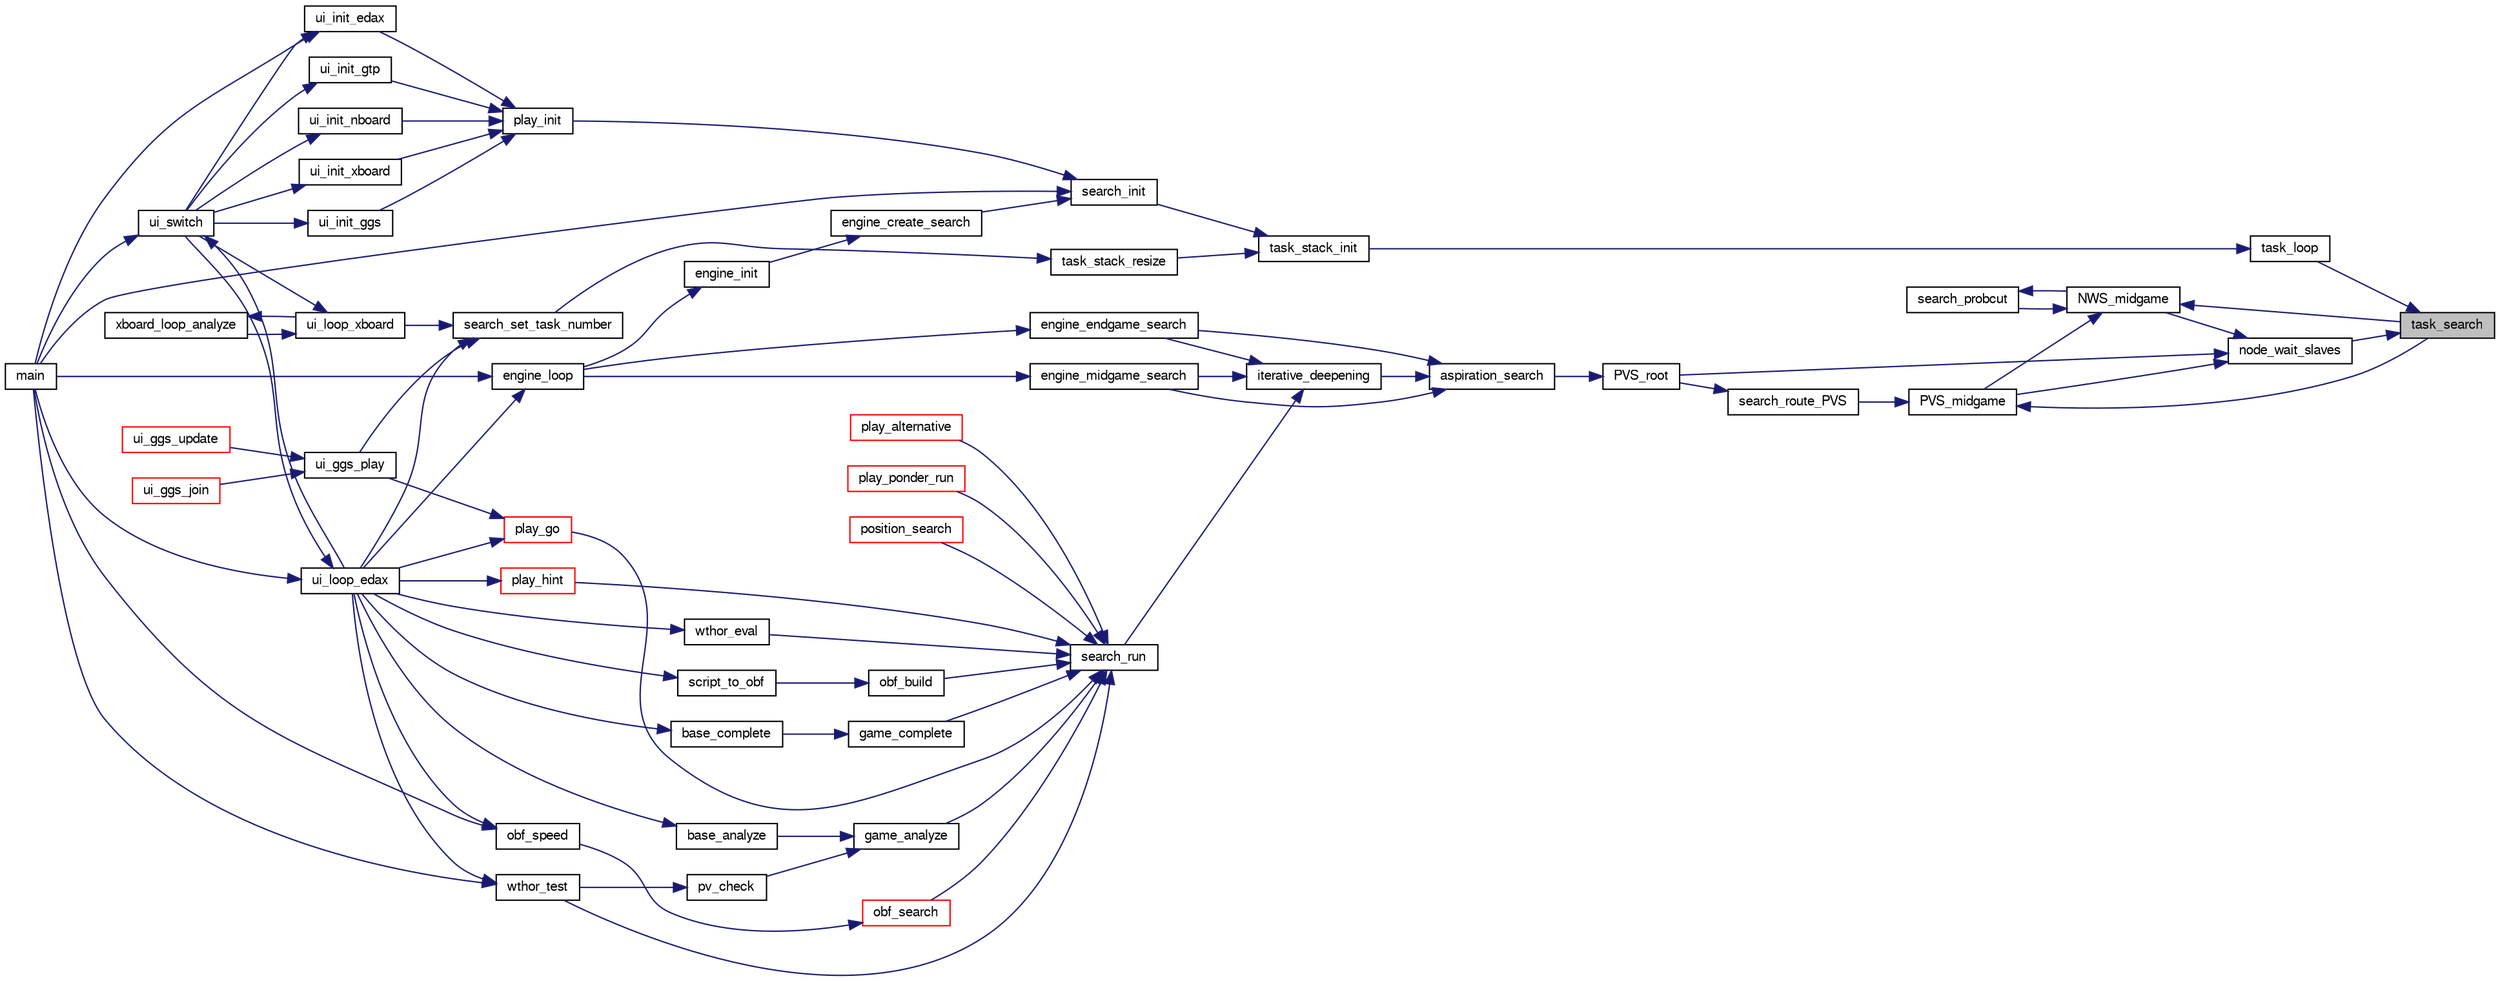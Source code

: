 digraph "task_search"
{
 // LATEX_PDF_SIZE
  bgcolor="transparent";
  edge [fontname="FreeSans",fontsize="10",labelfontname="FreeSans",labelfontsize="10"];
  node [fontname="FreeSans",fontsize="10",shape=record];
  rankdir="RL";
  Node1 [label="task_search",height=0.2,width=0.4,color="black", fillcolor="grey75", style="filled", fontcolor="black",tooltip="A parallel search within a Task structure."];
  Node1 -> Node2 [dir="back",color="midnightblue",fontsize="10",style="solid",fontname="FreeSans"];
  Node2 [label="node_wait_slaves",height=0.2,width=0.4,color="black",URL="$ybwc_8c.html#a6cab65bf7dade2f8653a2e3276b89c78",tooltip="Wait for slaves termination."];
  Node2 -> Node3 [dir="back",color="midnightblue",fontsize="10",style="solid",fontname="FreeSans"];
  Node3 [label="NWS_midgame",height=0.2,width=0.4,color="black",URL="$midgame_8c.html#a124e89d53abb00ee28a9f3135b5682dc",tooltip="Evaluate a midgame position with a Null Window Search algorithm."];
  Node3 -> Node4 [dir="back",color="midnightblue",fontsize="10",style="solid",fontname="FreeSans"];
  Node4 [label="PVS_midgame",height=0.2,width=0.4,color="black",URL="$midgame_8c.html#a356424012da8237d13afb64450c0fb33",tooltip="Evaluate a position with a deep Principal Variation Search algorithm."];
  Node4 -> Node5 [dir="back",color="midnightblue",fontsize="10",style="solid",fontname="FreeSans"];
  Node5 [label="search_route_PVS",height=0.2,width=0.4,color="black",URL="$root_8c.html#ab2e5830644a88819b823d90fd9878d4d",tooltip="Reroute the PVS between midgame,endgame or terminal PVS."];
  Node5 -> Node6 [dir="back",color="midnightblue",fontsize="10",style="solid",fontname="FreeSans"];
  Node6 [label="PVS_root",height=0.2,width=0.4,color="black",URL="$root_8c.html#a1367650ce57b9632f862da187074edb7",tooltip="Principal Variation Search algorithm at the root of the tree."];
  Node6 -> Node7 [dir="back",color="midnightblue",fontsize="10",style="solid",fontname="FreeSans"];
  Node7 [label="aspiration_search",height=0.2,width=0.4,color="black",URL="$root_8c.html#ad7e7acc5e26be0248b45eff34678ee3b",tooltip="Aspiration window."];
  Node7 -> Node8 [dir="back",color="midnightblue",fontsize="10",style="solid",fontname="FreeSans"];
  Node8 [label="engine_endgame_search",height=0.2,width=0.4,color="black",URL="$cassio_8c.html#a59118e647ced4f05560b431b30ad73b9",tooltip="Endgame search."];
  Node8 -> Node9 [dir="back",color="midnightblue",fontsize="10",style="solid",fontname="FreeSans"];
  Node9 [label="engine_loop",height=0.2,width=0.4,color="black",URL="$cassio_8c.html#a3c5b977358cdb105de103ac2c2829f01",tooltip="Loop event."];
  Node9 -> Node10 [dir="back",color="midnightblue",fontsize="10",style="solid",fontname="FreeSans"];
  Node10 [label="main",height=0.2,width=0.4,color="black",URL="$main_8c.html#a3c04138a5bfe5d72780bb7e82a18e627",tooltip="edax main function."];
  Node9 -> Node11 [dir="back",color="midnightblue",fontsize="10",style="solid",fontname="FreeSans"];
  Node11 [label="ui_loop_edax",height=0.2,width=0.4,color="black",URL="$edax_8c.html#a2354b96c7688bae32bedb6203d672f50",tooltip="Loop event."];
  Node11 -> Node10 [dir="back",color="midnightblue",fontsize="10",style="solid",fontname="FreeSans"];
  Node11 -> Node12 [dir="back",color="midnightblue",fontsize="10",style="solid",fontname="FreeSans"];
  Node12 [label="ui_switch",height=0.2,width=0.4,color="black",URL="$ui_8c.html#a4234d6b0fd690186ef0ec2fc2eba2d4d",tooltip="Switch between different User Interface."];
  Node12 -> Node10 [dir="back",color="midnightblue",fontsize="10",style="solid",fontname="FreeSans"];
  Node12 -> Node11 [dir="back",color="midnightblue",fontsize="10",style="solid",fontname="FreeSans"];
  Node7 -> Node13 [dir="back",color="midnightblue",fontsize="10",style="solid",fontname="FreeSans"];
  Node13 [label="engine_midgame_search",height=0.2,width=0.4,color="black",URL="$cassio_8c.html#a71ebe2bfb187238a48c94edd82cb3024",tooltip="Midgame search."];
  Node13 -> Node9 [dir="back",color="midnightblue",fontsize="10",style="solid",fontname="FreeSans"];
  Node7 -> Node14 [dir="back",color="midnightblue",fontsize="10",style="solid",fontname="FreeSans"];
  Node14 [label="iterative_deepening",height=0.2,width=0.4,color="black",URL="$root_8c.html#a0e77250a21e5f5d70917a5356c22f5f3",tooltip="Iterative deepening."];
  Node14 -> Node8 [dir="back",color="midnightblue",fontsize="10",style="solid",fontname="FreeSans"];
  Node14 -> Node13 [dir="back",color="midnightblue",fontsize="10",style="solid",fontname="FreeSans"];
  Node14 -> Node15 [dir="back",color="midnightblue",fontsize="10",style="solid",fontname="FreeSans"];
  Node15 [label="search_run",height=0.2,width=0.4,color="black",URL="$root_8c.html#ae8b727693fc7a90e504bd8abec158c84",tooltip="Search the bestmove of a given board."];
  Node15 -> Node16 [dir="back",color="midnightblue",fontsize="10",style="solid",fontname="FreeSans"];
  Node16 [label="game_analyze",height=0.2,width=0.4,color="black",URL="$game_8c.html#a17775ff0efa3d8592bed935dedb31a45",tooltip="Analyze an endgame."];
  Node16 -> Node17 [dir="back",color="midnightblue",fontsize="10",style="solid",fontname="FreeSans"];
  Node17 [label="base_analyze",height=0.2,width=0.4,color="black",URL="$base_8c.html#a130adf3915feeb8dd21edd8c715c220f",tooltip="Base analysis."];
  Node17 -> Node11 [dir="back",color="midnightblue",fontsize="10",style="solid",fontname="FreeSans"];
  Node16 -> Node18 [dir="back",color="midnightblue",fontsize="10",style="solid",fontname="FreeSans"];
  Node18 [label="pv_check",height=0.2,width=0.4,color="black",URL="$base_8c.html#ae5fd96b2c5fc0853715832158d172eb0",tooltip="Verify that a PV does not contain errors."];
  Node18 -> Node19 [dir="back",color="midnightblue",fontsize="10",style="solid",fontname="FreeSans"];
  Node19 [label="wthor_test",height=0.2,width=0.4,color="black",URL="$base_8c.html#acd4aaf9717e79148da6c763b1c022016",tooltip="Test Search with a wthor base."];
  Node19 -> Node10 [dir="back",color="midnightblue",fontsize="10",style="solid",fontname="FreeSans"];
  Node19 -> Node11 [dir="back",color="midnightblue",fontsize="10",style="solid",fontname="FreeSans"];
  Node15 -> Node20 [dir="back",color="midnightblue",fontsize="10",style="solid",fontname="FreeSans"];
  Node20 [label="game_complete",height=0.2,width=0.4,color="black",URL="$game_8c.html#a2478745958cb21430866a4ea503274df",tooltip="Terminate an unfinished game."];
  Node20 -> Node21 [dir="back",color="midnightblue",fontsize="10",style="solid",fontname="FreeSans"];
  Node21 [label="base_complete",height=0.2,width=0.4,color="black",URL="$base_8c.html#a2aaa6c7fc6111edcd85b623bcd217180",tooltip="Base analysis."];
  Node21 -> Node11 [dir="back",color="midnightblue",fontsize="10",style="solid",fontname="FreeSans"];
  Node15 -> Node22 [dir="back",color="midnightblue",fontsize="10",style="solid",fontname="FreeSans"];
  Node22 [label="obf_build",height=0.2,width=0.4,color="black",URL="$obftest_8c.html#a6ed0f135c4cf4021e18eb1a965a72bfa",tooltip="Build an OBF structure."];
  Node22 -> Node23 [dir="back",color="midnightblue",fontsize="10",style="solid",fontname="FreeSans"];
  Node23 [label="script_to_obf",height=0.2,width=0.4,color="black",URL="$obftest_8c.html#ad1bc6f7d32d2b1775f5e91f2d2e0f8b8",tooltip="Build an OBF file from a Script file."];
  Node23 -> Node11 [dir="back",color="midnightblue",fontsize="10",style="solid",fontname="FreeSans"];
  Node15 -> Node24 [dir="back",color="midnightblue",fontsize="10",style="solid",fontname="FreeSans"];
  Node24 [label="obf_search",height=0.2,width=0.4,color="red",URL="$obftest_8c.html#ab9783a5ca8dc9d2b69ed9ae61945bbfb",tooltip="Analyze an OBF structure."];
  Node24 -> Node25 [dir="back",color="midnightblue",fontsize="10",style="solid",fontname="FreeSans"];
  Node25 [label="obf_speed",height=0.2,width=0.4,color="black",URL="$obftest_8c.html#a07fd9cdb993c22a9de285e054331e4e4",tooltip="Test edax speed by running for at least 1 minutes on problems deeper and deeper."];
  Node25 -> Node10 [dir="back",color="midnightblue",fontsize="10",style="solid",fontname="FreeSans"];
  Node25 -> Node11 [dir="back",color="midnightblue",fontsize="10",style="solid",fontname="FreeSans"];
  Node15 -> Node27 [dir="back",color="midnightblue",fontsize="10",style="solid",fontname="FreeSans"];
  Node27 [label="play_alternative",height=0.2,width=0.4,color="red",URL="$play_8c.html#ab220e1e3acf69015cd2e2b32abbdbaae",tooltip="Seek for the best alternative move."];
  Node15 -> Node29 [dir="back",color="midnightblue",fontsize="10",style="solid",fontname="FreeSans"];
  Node29 [label="play_go",height=0.2,width=0.4,color="red",URL="$play_8c.html#aeba64a0b6660a04cff93da447da3f746",tooltip="Start thinking."];
  Node29 -> Node30 [dir="back",color="midnightblue",fontsize="10",style="solid",fontname="FreeSans"];
  Node30 [label="ui_ggs_play",height=0.2,width=0.4,color="black",URL="$ggs_8c.html#a55704d516945d0fc38a4aae02fca1bfe",tooltip="ui_ggs_play"];
  Node30 -> Node31 [dir="back",color="midnightblue",fontsize="10",style="solid",fontname="FreeSans"];
  Node31 [label="ui_ggs_join",height=0.2,width=0.4,color="red",URL="$ggs_8c.html#afc8b9c7d5dd5c68bdabac6790ff83aff",tooltip="ui_ggs_join"];
  Node30 -> Node33 [dir="back",color="midnightblue",fontsize="10",style="solid",fontname="FreeSans"];
  Node33 [label="ui_ggs_update",height=0.2,width=0.4,color="red",URL="$ggs_8c.html#add208abcf5430b768477f3ea02a2b139",tooltip="ui_ggs_update"];
  Node29 -> Node11 [dir="back",color="midnightblue",fontsize="10",style="solid",fontname="FreeSans"];
  Node15 -> Node39 [dir="back",color="midnightblue",fontsize="10",style="solid",fontname="FreeSans"];
  Node39 [label="play_hint",height=0.2,width=0.4,color="red",URL="$play_8c.html#a331a1824215c3c7be0241fe0e2d4da57",tooltip="Start thinking."];
  Node39 -> Node11 [dir="back",color="midnightblue",fontsize="10",style="solid",fontname="FreeSans"];
  Node15 -> Node40 [dir="back",color="midnightblue",fontsize="10",style="solid",fontname="FreeSans"];
  Node40 [label="play_ponder_run",height=0.2,width=0.4,color="red",URL="$play_8c.html#a6a826d8e8634b46e269daeed05de785c",tooltip="do ponderation."];
  Node15 -> Node44 [dir="back",color="midnightblue",fontsize="10",style="solid",fontname="FreeSans"];
  Node44 [label="position_search",height=0.2,width=0.4,color="red",URL="$book_8c.html#ad3b2686173649c214c8349e5e3da0aca",tooltip="Evaluate a position."];
  Node15 -> Node69 [dir="back",color="midnightblue",fontsize="10",style="solid",fontname="FreeSans"];
  Node69 [label="wthor_eval",height=0.2,width=0.4,color="black",URL="$base_8c.html#a86b72b1d7f3ee47ec62cbb618546ec70",tooltip="Test Eval with a wthor base."];
  Node69 -> Node11 [dir="back",color="midnightblue",fontsize="10",style="solid",fontname="FreeSans"];
  Node15 -> Node19 [dir="back",color="midnightblue",fontsize="10",style="solid",fontname="FreeSans"];
  Node4 -> Node1 [dir="back",color="midnightblue",fontsize="10",style="solid",fontname="FreeSans"];
  Node3 -> Node70 [dir="back",color="midnightblue",fontsize="10",style="solid",fontname="FreeSans"];
  Node70 [label="search_probcut",height=0.2,width=0.4,color="black",URL="$midgame_8c.html#a232fed82bb28cdcc18d59d1cfecab0f1",tooltip="Probcut."];
  Node70 -> Node3 [dir="back",color="midnightblue",fontsize="10",style="solid",fontname="FreeSans"];
  Node3 -> Node1 [dir="back",color="midnightblue",fontsize="10",style="solid",fontname="FreeSans"];
  Node2 -> Node4 [dir="back",color="midnightblue",fontsize="10",style="solid",fontname="FreeSans"];
  Node2 -> Node6 [dir="back",color="midnightblue",fontsize="10",style="solid",fontname="FreeSans"];
  Node1 -> Node71 [dir="back",color="midnightblue",fontsize="10",style="solid",fontname="FreeSans"];
  Node71 [label="task_loop",height=0.2,width=0.4,color="black",URL="$ybwc_8c.html#a6b16943d9461c507b37a3228768e840d",tooltip="The main loop runned by a task."];
  Node71 -> Node72 [dir="back",color="midnightblue",fontsize="10",style="solid",fontname="FreeSans"];
  Node72 [label="task_stack_init",height=0.2,width=0.4,color="black",URL="$ybwc_8c.html#a9cb14f779a1d8a9e62b7f7acdbd0eebe",tooltip="Initialize the stack of tasks."];
  Node72 -> Node73 [dir="back",color="midnightblue",fontsize="10",style="solid",fontname="FreeSans"];
  Node73 [label="search_init",height=0.2,width=0.4,color="black",URL="$search_8c.html#a1b7d29da171f6927ea8212ee768f37c9",tooltip="Init the main search."];
  Node73 -> Node74 [dir="back",color="midnightblue",fontsize="10",style="solid",fontname="FreeSans"];
  Node74 [label="engine_create_search",height=0.2,width=0.4,color="black",URL="$cassio_8c.html#a11a5cdab7fa3b7498c05a4e9c24301ba",tooltip="Create engine search."];
  Node74 -> Node75 [dir="back",color="midnightblue",fontsize="10",style="solid",fontname="FreeSans"];
  Node75 [label="engine_init",height=0.2,width=0.4,color="black",URL="$cassio_8c.html#ab072fb80ef54455dae0b96a71d5ee845",tooltip="Create a new Othello engine."];
  Node75 -> Node9 [dir="back",color="midnightblue",fontsize="10",style="solid",fontname="FreeSans"];
  Node73 -> Node10 [dir="back",color="midnightblue",fontsize="10",style="solid",fontname="FreeSans"];
  Node73 -> Node76 [dir="back",color="midnightblue",fontsize="10",style="solid",fontname="FreeSans"];
  Node76 [label="play_init",height=0.2,width=0.4,color="black",URL="$play_8c.html#a6d31b5bcf034cd633bd2b93e634db42e",tooltip="Initialization."];
  Node76 -> Node53 [dir="back",color="midnightblue",fontsize="10",style="solid",fontname="FreeSans"];
  Node53 [label="ui_init_edax",height=0.2,width=0.4,color="black",URL="$edax_8c.html#a81c315385e722ec80548a441fb48f2d1",tooltip="initialize edax protocol."];
  Node53 -> Node10 [dir="back",color="midnightblue",fontsize="10",style="solid",fontname="FreeSans"];
  Node53 -> Node12 [dir="back",color="midnightblue",fontsize="10",style="solid",fontname="FreeSans"];
  Node76 -> Node54 [dir="back",color="midnightblue",fontsize="10",style="solid",fontname="FreeSans"];
  Node54 [label="ui_init_ggs",height=0.2,width=0.4,color="black",URL="$ggs_8c.html#aca24423d5b56d3910b76408a0f9712f7",tooltip="ui_init_ggs"];
  Node54 -> Node12 [dir="back",color="midnightblue",fontsize="10",style="solid",fontname="FreeSans"];
  Node76 -> Node55 [dir="back",color="midnightblue",fontsize="10",style="solid",fontname="FreeSans"];
  Node55 [label="ui_init_gtp",height=0.2,width=0.4,color="black",URL="$gtp_8c.html#a7b42dec8ff972c87d5daee524f7e1cc1",tooltip="initialize edax protocol"];
  Node55 -> Node12 [dir="back",color="midnightblue",fontsize="10",style="solid",fontname="FreeSans"];
  Node76 -> Node56 [dir="back",color="midnightblue",fontsize="10",style="solid",fontname="FreeSans"];
  Node56 [label="ui_init_nboard",height=0.2,width=0.4,color="black",URL="$nboard_8c.html#ab5139f1429f56d5e64bdd2172193d01f",tooltip="initialize edax protocol"];
  Node56 -> Node12 [dir="back",color="midnightblue",fontsize="10",style="solid",fontname="FreeSans"];
  Node76 -> Node57 [dir="back",color="midnightblue",fontsize="10",style="solid",fontname="FreeSans"];
  Node57 [label="ui_init_xboard",height=0.2,width=0.4,color="black",URL="$ui_8h.html#a5ec1cf7d2d607dd20072ae467b3c16e4",tooltip="initialize xboard protocol."];
  Node57 -> Node12 [dir="back",color="midnightblue",fontsize="10",style="solid",fontname="FreeSans"];
  Node72 -> Node77 [dir="back",color="midnightblue",fontsize="10",style="solid",fontname="FreeSans"];
  Node77 [label="task_stack_resize",height=0.2,width=0.4,color="black",URL="$ybwc_8c.html#a95a724079314f7b0fa62a0d83ad74541",tooltip="Resize the stack of tasks."];
  Node77 -> Node78 [dir="back",color="midnightblue",fontsize="10",style="solid",fontname="FreeSans"];
  Node78 [label="search_set_task_number",height=0.2,width=0.4,color="black",URL="$search_8c.html#a68cd7675b74d22fc78ce88467e02d6ab",tooltip="Change the number of task."];
  Node78 -> Node30 [dir="back",color="midnightblue",fontsize="10",style="solid",fontname="FreeSans"];
  Node78 -> Node11 [dir="back",color="midnightblue",fontsize="10",style="solid",fontname="FreeSans"];
  Node78 -> Node37 [dir="back",color="midnightblue",fontsize="10",style="solid",fontname="FreeSans"];
  Node37 [label="ui_loop_xboard",height=0.2,width=0.4,color="black",URL="$ui_8h.html#af80ec70d3d08eb4c17c84d3997aaba0f",tooltip="Loop event."];
  Node37 -> Node12 [dir="back",color="midnightblue",fontsize="10",style="solid",fontname="FreeSans"];
  Node37 -> Node38 [dir="back",color="midnightblue",fontsize="10",style="solid",fontname="FreeSans"];
  Node38 [label="xboard_loop_analyze",height=0.2,width=0.4,color="black",URL="$xboard_8c.html#a6ec4f7e4a6e59e32b5eb95b566f098c8",tooltip="Analyze."];
  Node38 -> Node37 [dir="back",color="midnightblue",fontsize="10",style="solid",fontname="FreeSans"];
}
